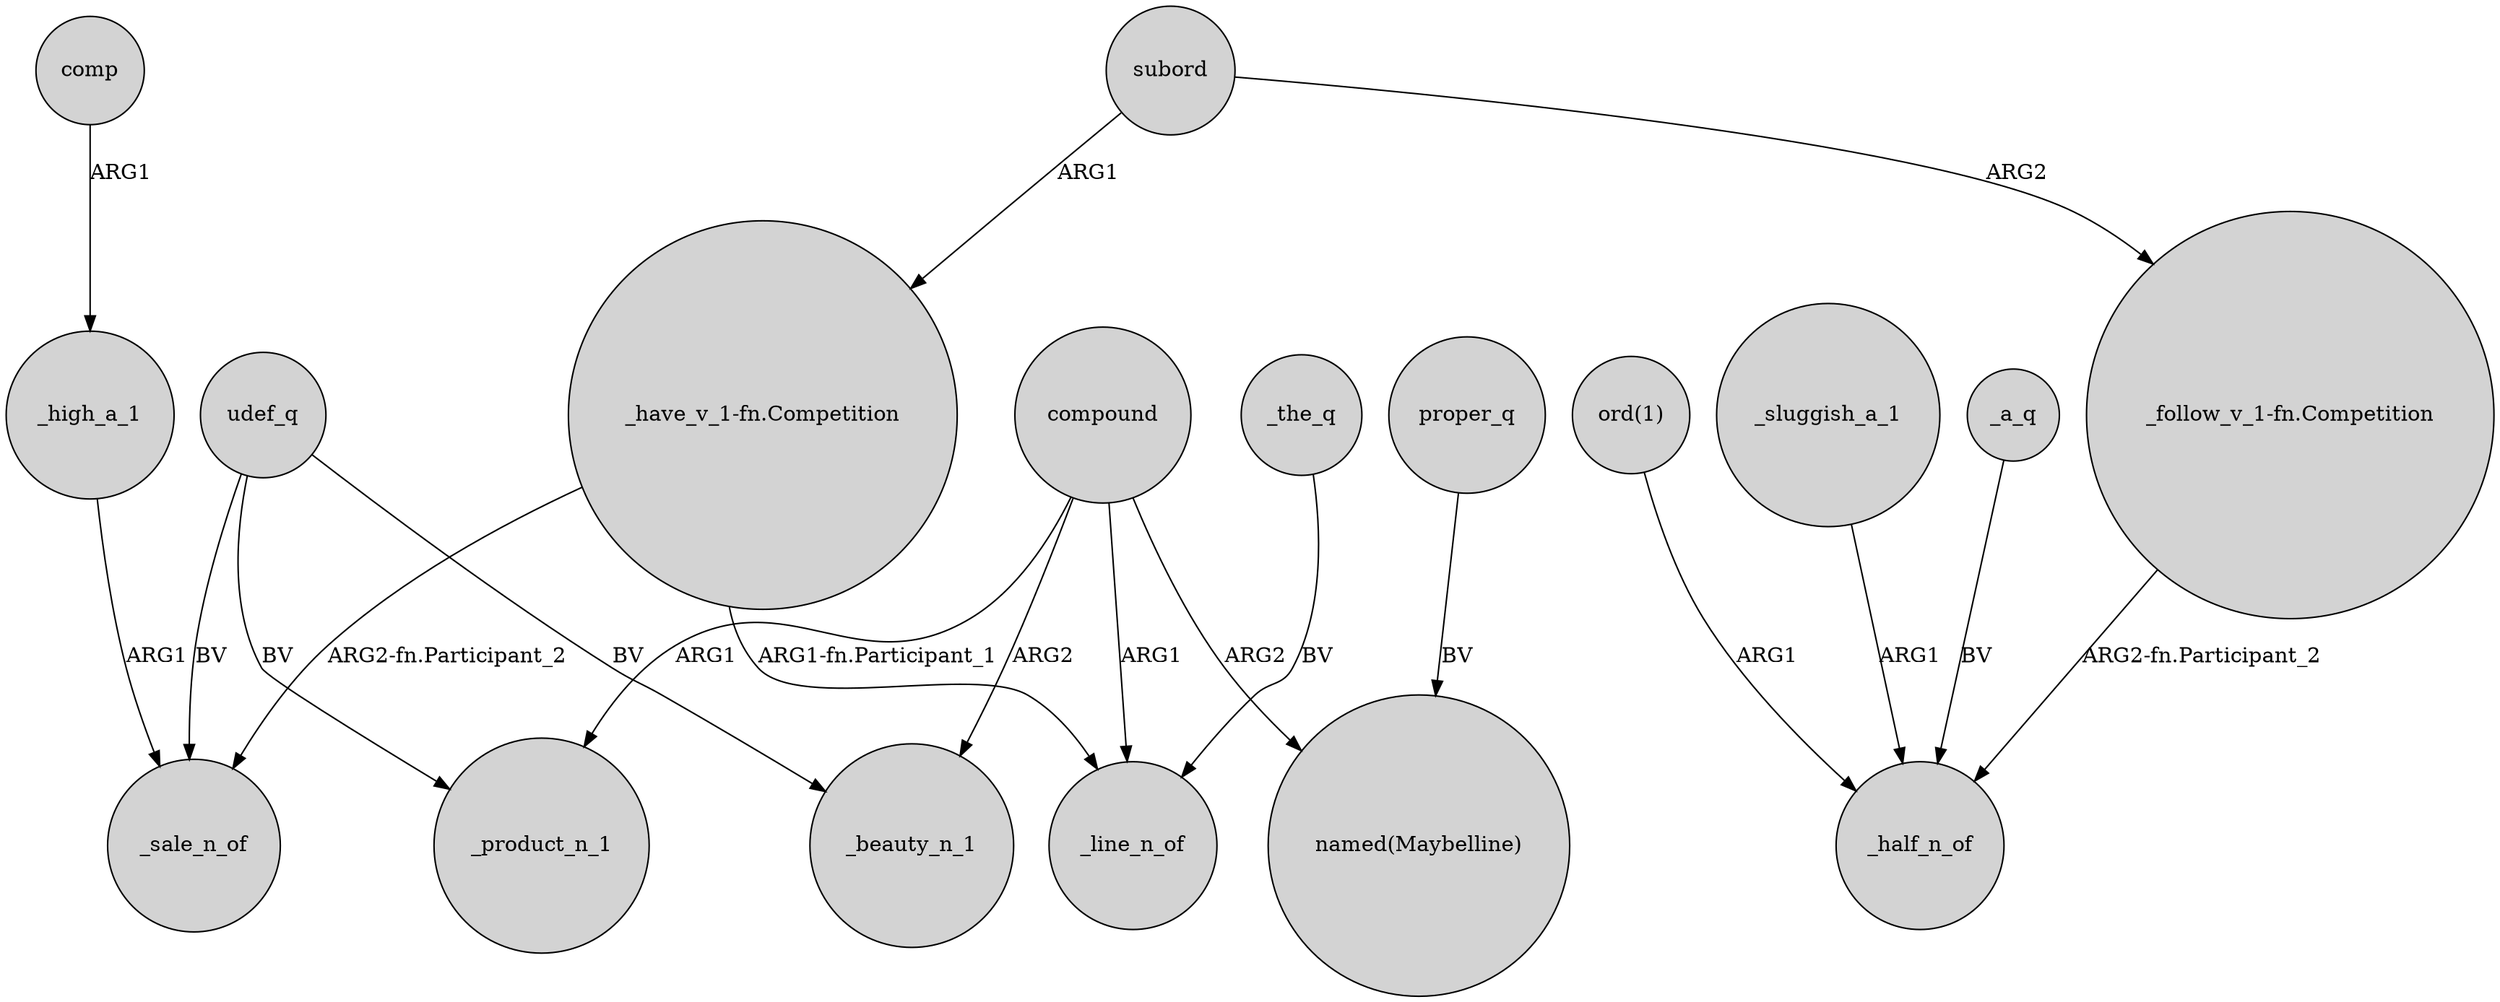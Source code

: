 digraph {
	node [shape=circle style=filled]
	_a_q -> _half_n_of [label=BV]
	_high_a_1 -> _sale_n_of [label=ARG1]
	_the_q -> _line_n_of [label=BV]
	udef_q -> _product_n_1 [label=BV]
	udef_q -> _sale_n_of [label=BV]
	"_follow_v_1-fn.Competition" -> _half_n_of [label="ARG2-fn.Participant_2"]
	"_have_v_1-fn.Competition" -> _sale_n_of [label="ARG2-fn.Participant_2"]
	compound -> _line_n_of [label=ARG1]
	comp -> _high_a_1 [label=ARG1]
	subord -> "_follow_v_1-fn.Competition" [label=ARG2]
	"ord(1)" -> _half_n_of [label=ARG1]
	"_have_v_1-fn.Competition" -> _line_n_of [label="ARG1-fn.Participant_1"]
	compound -> "named(Maybelline)" [label=ARG2]
	compound -> _beauty_n_1 [label=ARG2]
	compound -> _product_n_1 [label=ARG1]
	subord -> "_have_v_1-fn.Competition" [label=ARG1]
	proper_q -> "named(Maybelline)" [label=BV]
	_sluggish_a_1 -> _half_n_of [label=ARG1]
	udef_q -> _beauty_n_1 [label=BV]
}

